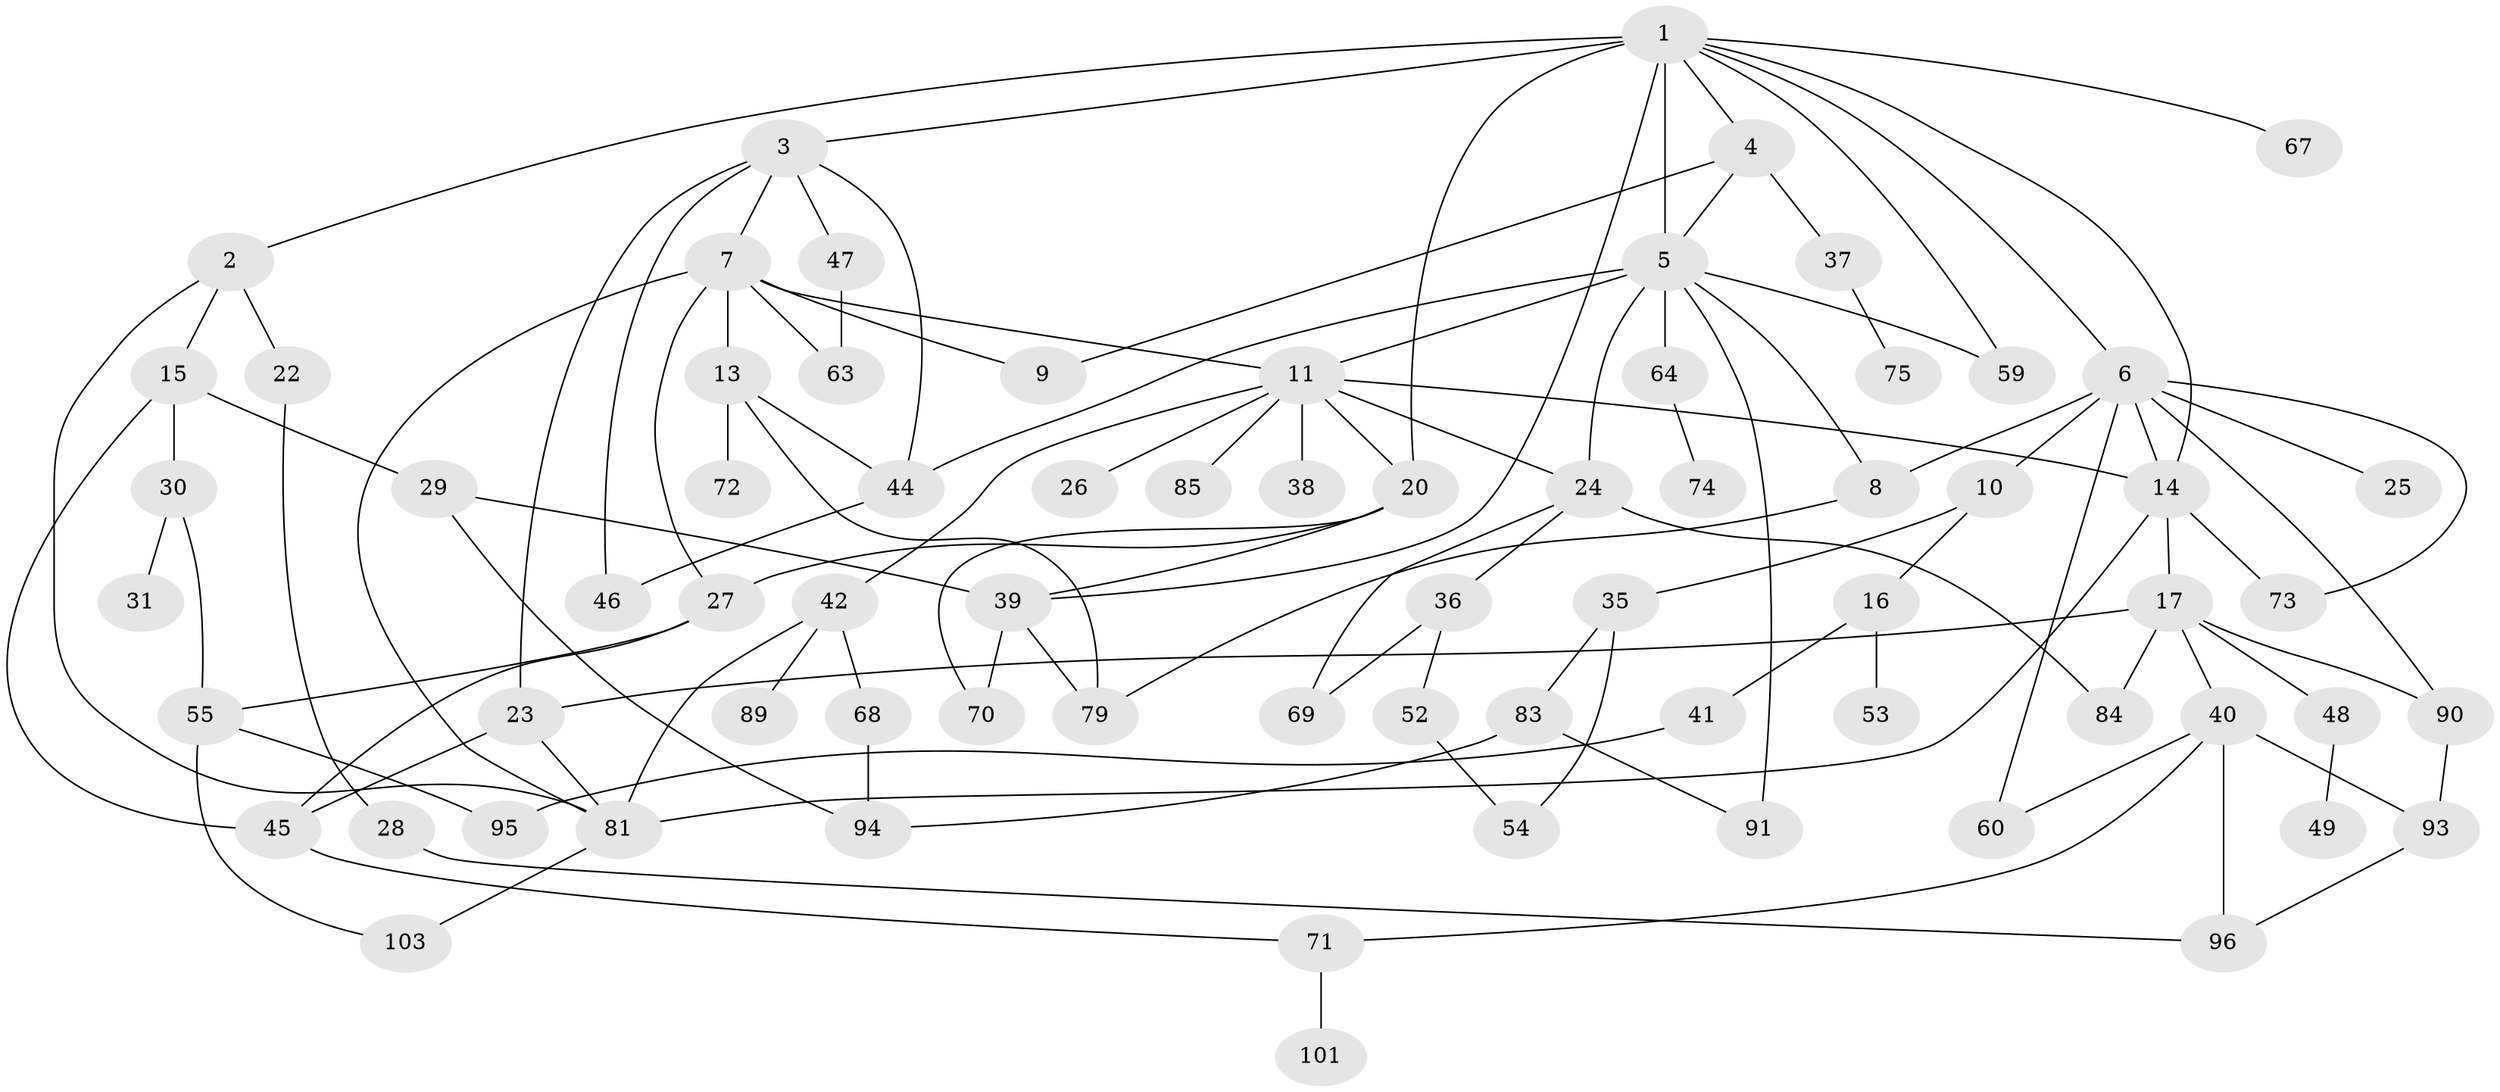 // Generated by graph-tools (version 1.1) at 2025/23/03/03/25 07:23:33]
// undirected, 72 vertices, 113 edges
graph export_dot {
graph [start="1"]
  node [color=gray90,style=filled];
  1 [super="+32"];
  2 [super="+80"];
  3 [super="+18"];
  4 [super="+86"];
  5 [super="+34"];
  6 [super="+50"];
  7 [super="+12"];
  8 [super="+58"];
  9;
  10 [super="+43"];
  11 [super="+21"];
  13 [super="+76"];
  14;
  15 [super="+66"];
  16 [super="+33"];
  17 [super="+19"];
  20 [super="+61"];
  22 [super="+88"];
  23 [super="+92"];
  24 [super="+65"];
  25;
  26;
  27;
  28;
  29;
  30;
  31;
  35 [super="+51"];
  36 [super="+57"];
  37;
  38;
  39 [super="+87"];
  40 [super="+78"];
  41 [super="+98"];
  42 [super="+56"];
  44 [super="+100"];
  45 [super="+102"];
  46;
  47;
  48;
  49;
  52;
  53;
  54;
  55 [super="+62"];
  59;
  60;
  63;
  64;
  67;
  68;
  69;
  70 [super="+77"];
  71;
  72;
  73;
  74;
  75;
  79;
  81 [super="+82"];
  83;
  84;
  85;
  89;
  90;
  91;
  93;
  94 [super="+97"];
  95;
  96 [super="+99"];
  101;
  103;
  1 -- 2;
  1 -- 3;
  1 -- 4;
  1 -- 5 [weight=2];
  1 -- 6;
  1 -- 14;
  1 -- 39;
  1 -- 59;
  1 -- 20;
  1 -- 67;
  2 -- 15;
  2 -- 22;
  2 -- 81;
  3 -- 7;
  3 -- 47;
  3 -- 44;
  3 -- 46;
  3 -- 23;
  4 -- 37;
  4 -- 9;
  4 -- 5;
  5 -- 11;
  5 -- 59;
  5 -- 64;
  5 -- 24;
  5 -- 8;
  5 -- 91;
  5 -- 44;
  6 -- 8;
  6 -- 10;
  6 -- 25;
  6 -- 60;
  6 -- 73;
  6 -- 90;
  6 -- 14;
  7 -- 9;
  7 -- 13;
  7 -- 81;
  7 -- 27;
  7 -- 63;
  7 -- 11;
  8 -- 79;
  10 -- 16;
  10 -- 35;
  11 -- 20 [weight=2];
  11 -- 24;
  11 -- 85;
  11 -- 14;
  11 -- 42;
  11 -- 38;
  11 -- 26;
  13 -- 72;
  13 -- 79;
  13 -- 44;
  14 -- 17;
  14 -- 73;
  14 -- 81;
  15 -- 29;
  15 -- 30;
  15 -- 45;
  16 -- 41;
  16 -- 53;
  17 -- 40;
  17 -- 90;
  17 -- 84;
  17 -- 48;
  17 -- 23;
  20 -- 27;
  20 -- 70;
  20 -- 39;
  22 -- 28;
  23 -- 81;
  23 -- 45;
  24 -- 36;
  24 -- 69;
  24 -- 84;
  27 -- 45;
  27 -- 55;
  28 -- 96;
  29 -- 94;
  29 -- 39;
  30 -- 31;
  30 -- 55;
  35 -- 83;
  35 -- 54;
  36 -- 52;
  36 -- 69;
  37 -- 75;
  39 -- 70;
  39 -- 79;
  40 -- 71;
  40 -- 96;
  40 -- 93;
  40 -- 60;
  41 -- 95;
  42 -- 89;
  42 -- 81;
  42 -- 68;
  44 -- 46;
  45 -- 71;
  47 -- 63;
  48 -- 49;
  52 -- 54;
  55 -- 103;
  55 -- 95;
  64 -- 74;
  68 -- 94;
  71 -- 101;
  81 -- 103;
  83 -- 91;
  83 -- 94;
  90 -- 93;
  93 -- 96;
}
